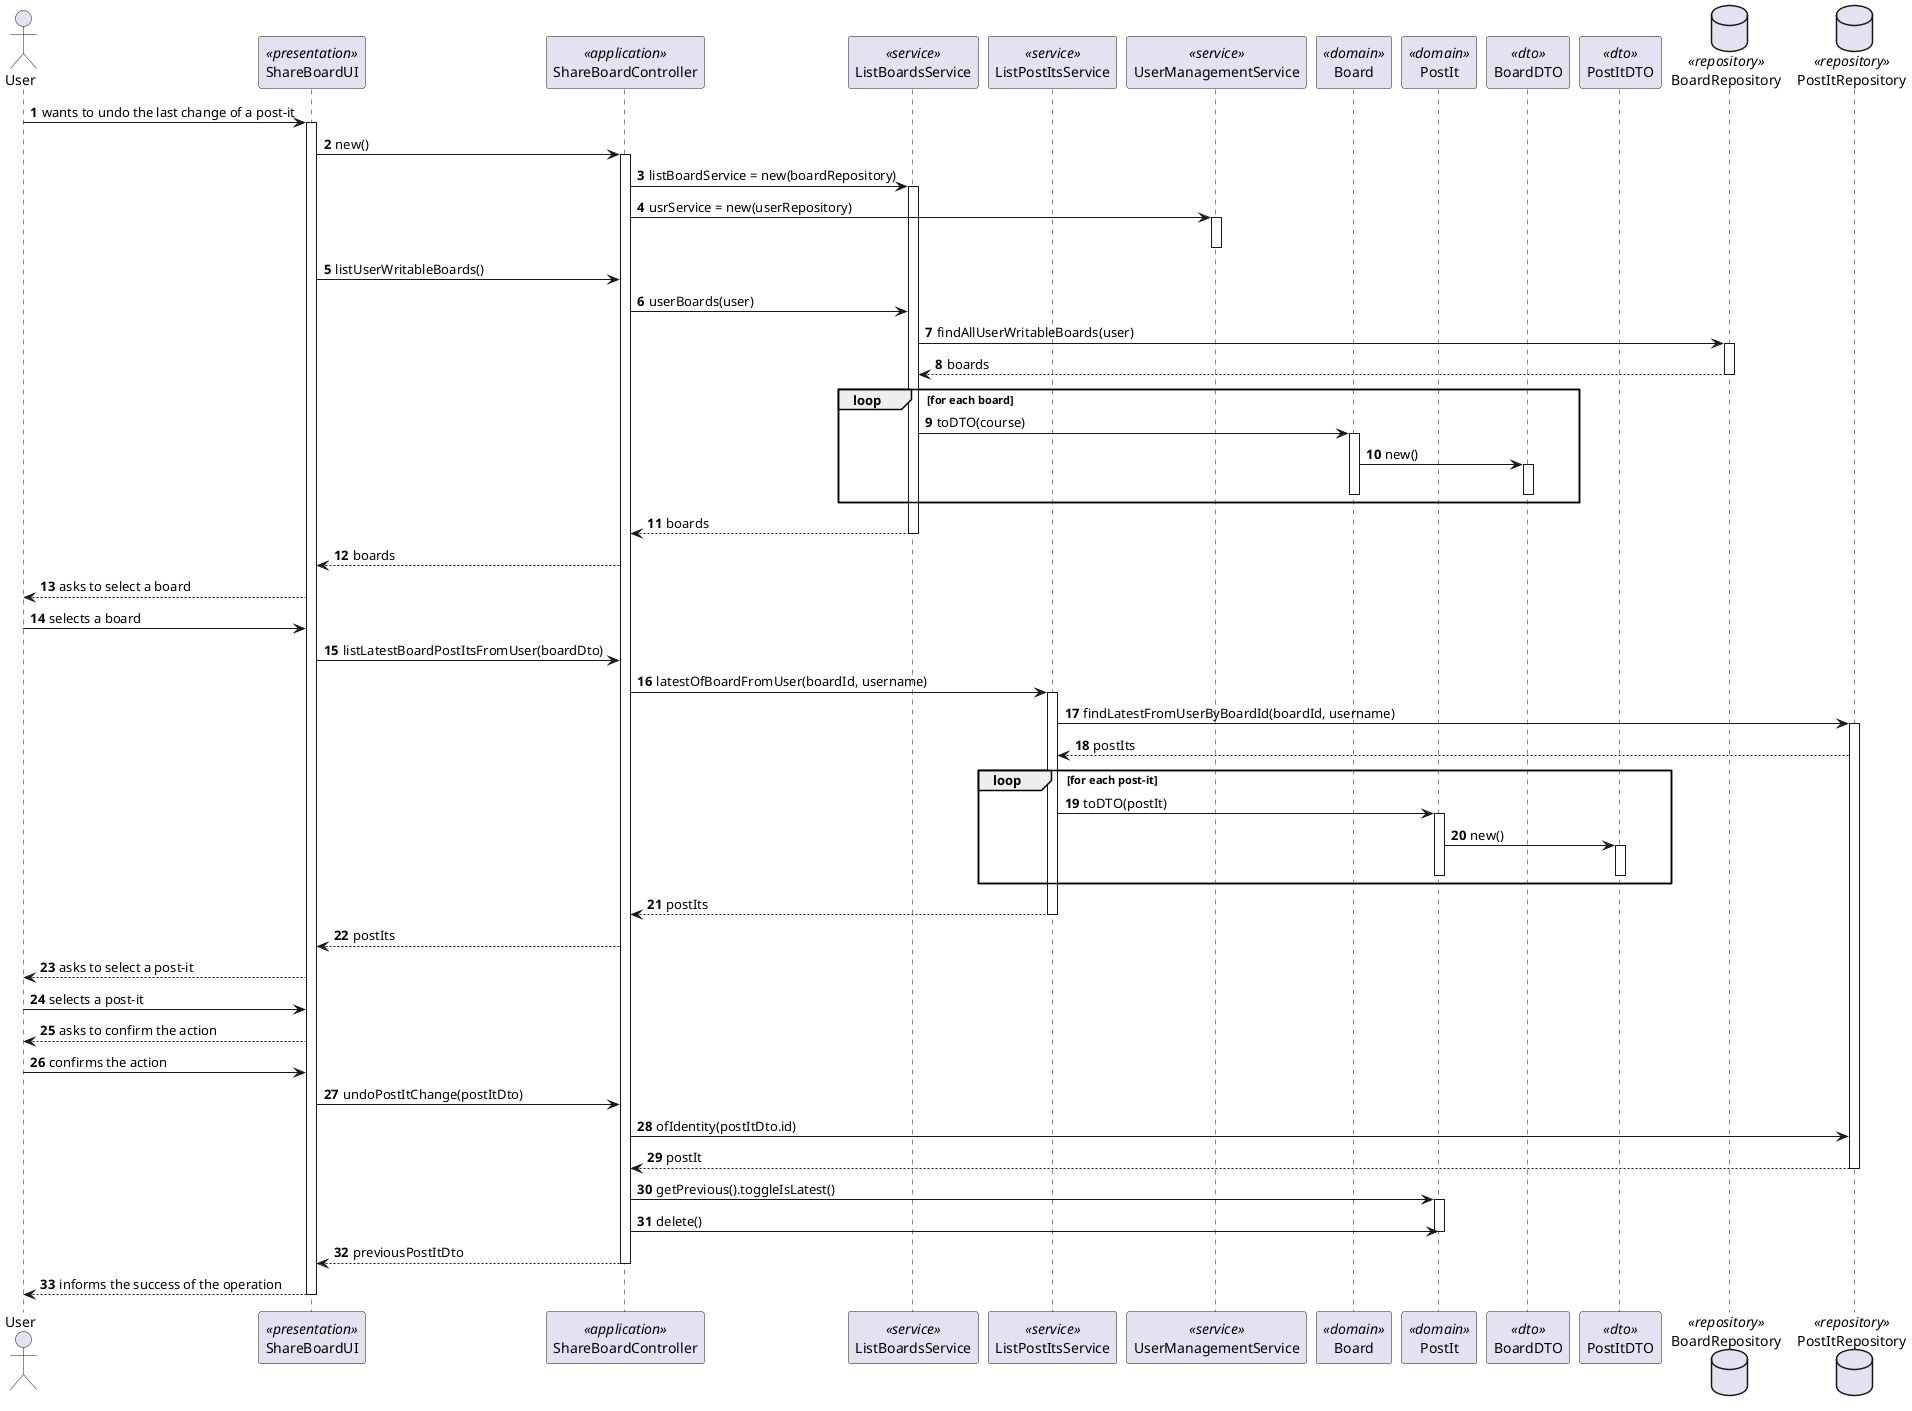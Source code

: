 @startuml US3008_SD
autonumber

actor "User" as U
participant "ShareBoardUI" as UI <<presentation>>
participant "ShareBoardController" as CTRL <<application>>
participant "ListBoardsService" as BOARDSVC <<service>>
participant "ListPostItsService" as POSTITSVC <<service>>
participant "UserManagementService" as USRSVC <<service>>
participant "Board" as B <<domain>>
participant "PostIt" as P <<domain>>
participant "BoardDTO" as BDTO <<dto>>
participant "PostItDTO" as PDTO <<dto>>

database BoardRepository as BOARDREP <<repository>>
database PostItRepository as POSTITREP <<repository>>

U -> UI : wants to undo the last change of a post-it
activate UI
  UI -> CTRL : new()
  activate CTRL
    CTRL -> BOARDSVC : listBoardService = new(boardRepository)
    activate BOARDSVC
    ' deactivate BOARDSVC

    CTRL -> USRSVC : usrService = new(userRepository)
    activate USRSVC
    deactivate USRSVC
  ' deactivate CTRL

  UI -> CTRL : listUserWritableBoards()
  ' activate CTRL
    CTRL -> BOARDSVC : userBoards(user)
    ' activate BOARDSVC
      BOARDSVC -> BOARDREP : findAllUserWritableBoards(user)
      activate BOARDREP
         BOARDSVC <-- BOARDREP : boards
      deactivate BOARDREP

      loop for each board
        BOARDSVC -> B : toDTO(course)
        activate B
          B -> BDTO : new()
          activate BDTO
          deactivate BDTO
        deactivate B
      end loop

      CTRL <-- BOARDSVC : boards
    deactivate BOARDSVC
    UI <-- CTRL : boards
  ' deactivate CTRL

  U <-- UI : asks to select a board
' deactivate UI

U -> UI : selects a board
' activate UI
  UI -> CTRL : listLatestBoardPostItsFromUser(boardDto)
  ' activate CTRL
    CTRL -> POSTITSVC : latestOfBoardFromUser(boardId, username)
    activate POSTITSVC
      POSTITSVC -> POSTITREP : findLatestFromUserByBoardId(boardId, username)
      activate POSTITREP
        POSTITSVC <-- POSTITREP : postIts
      ' deactivate POSTITREP

      loop for each post-it
        POSTITSVC -> P : toDTO(postIt)
        activate P
          P -> PDTO : new()
          activate PDTO
          deactivate PDTO
        deactivate P
      end loop

      CTRL <-- POSTITSVC : postIts
    deactivate POSTITSVC

    UI <-- CTRL : postIts
  ' deactivate CTRL

  U <-- UI : asks to select a post-it
' deactivate UI

U -> UI : selects a post-it
' activate UI
  U <-- UI : asks to confirm the action
' deactivate UI

U -> UI : confirms the action
' activate UI
  UI -> CTRL : undoPostItChange(postItDto)
  ' activate CTRL
    CTRL -> POSTITREP : ofIdentity(postItDto.id)
    ' activate POSTITREP
      CTRL <-- POSTITREP : postIt
    deactivate POSTITREP

    CTRL -> P : getPrevious().toggleIsLatest()
    activate P
    ' deactivate P

    CTRL -> P : delete()
    ' activate P
    deactivate P

    UI <-- CTRL : previousPostItDto
  deactivate CTRL

  U <-- UI : informs the success of the operation
deactivate UI

deactivate U

@enduml
